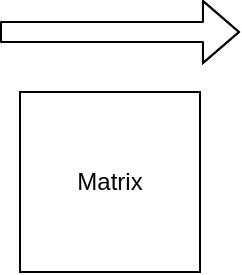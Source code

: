 <mxfile version="14.6.11" type="device"><diagram id="bKFi8KEIv-tU8bV7bWOw" name="Page-1"><mxGraphModel dx="1422" dy="762" grid="1" gridSize="10" guides="1" tooltips="1" connect="1" arrows="1" fold="1" page="1" pageScale="1" pageWidth="850" pageHeight="1100" math="0" shadow="0"><root><mxCell id="0"/><mxCell id="1" parent="0"/><mxCell id="B9EPzPhYFEOniQIZsHj8-1" value="" style="whiteSpace=wrap;html=1;aspect=fixed;" vertex="1" parent="1"><mxGeometry x="220" y="220" width="90" height="90" as="geometry"/></mxCell><mxCell id="B9EPzPhYFEOniQIZsHj8-3" value="" style="shape=flexArrow;endArrow=classic;html=1;endWidth=20;endSize=5.67;" edge="1" parent="1"><mxGeometry width="50" height="50" relative="1" as="geometry"><mxPoint x="210" y="190" as="sourcePoint"/><mxPoint x="330" y="190" as="targetPoint"/><Array as="points"><mxPoint x="250" y="190"/></Array></mxGeometry></mxCell><mxCell id="B9EPzPhYFEOniQIZsHj8-4" value="Matrix&lt;br&gt;" style="text;html=1;strokeColor=none;fillColor=none;align=center;verticalAlign=middle;whiteSpace=wrap;rounded=0;" vertex="1" parent="1"><mxGeometry x="245" y="255" width="40" height="20" as="geometry"/></mxCell></root></mxGraphModel></diagram></mxfile>